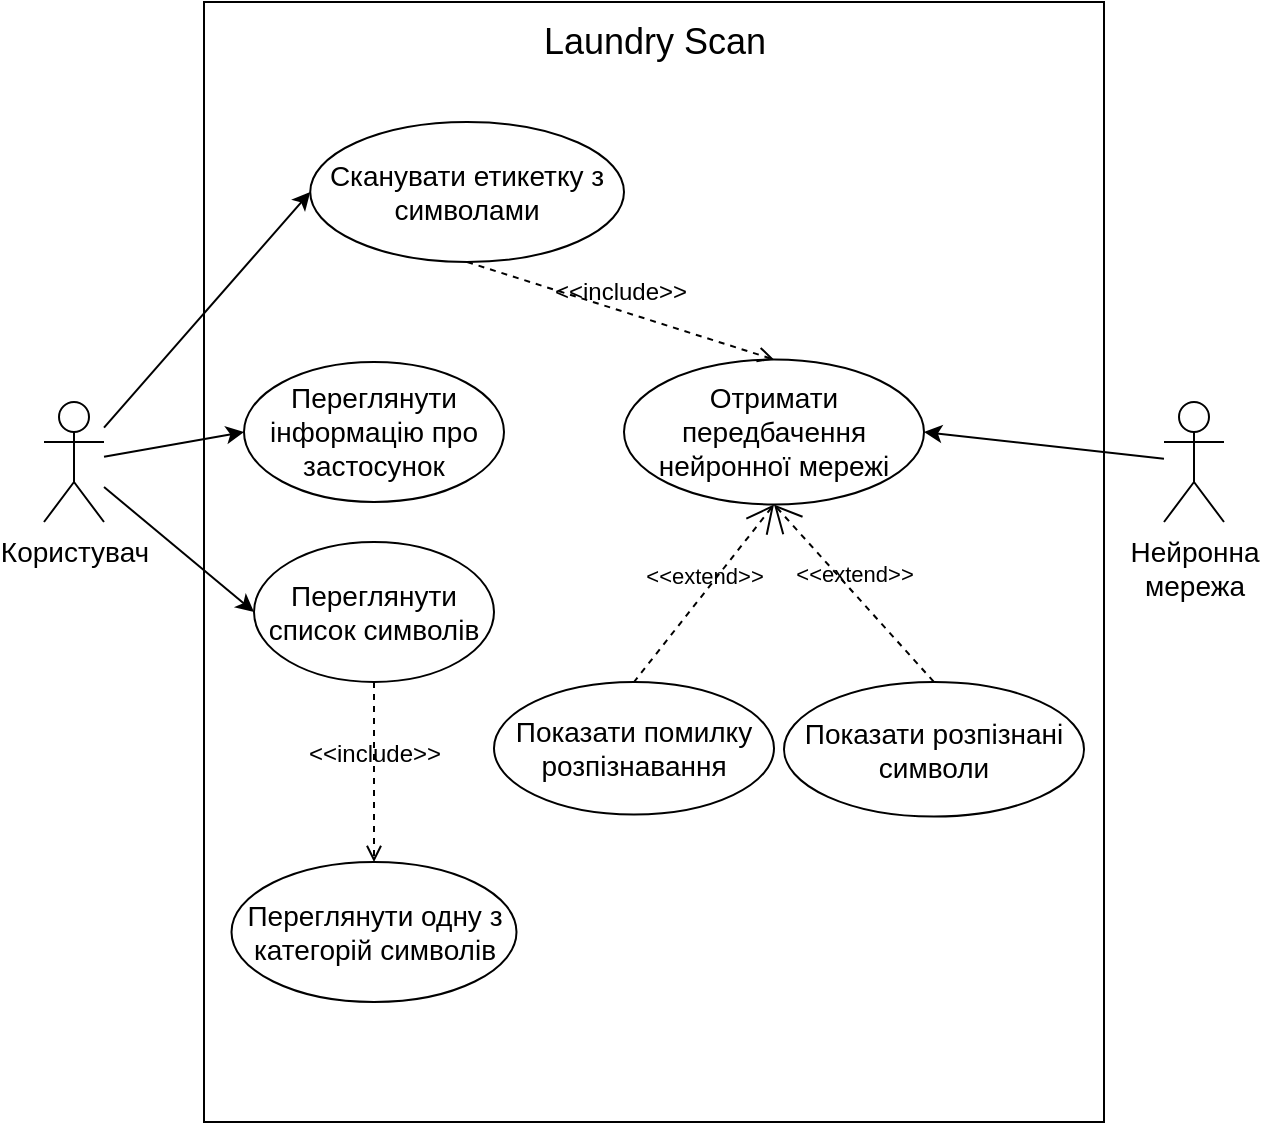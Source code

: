 <mxfile version="13.3.0" type="device"><diagram id="Au3PUeRf4EF-6sDR7rep" name="Page-1"><mxGraphModel dx="1662" dy="830" grid="1" gridSize="10" guides="1" tooltips="1" connect="1" arrows="1" fold="1" page="1" pageScale="1" pageWidth="827" pageHeight="1169" math="0" shadow="0"><root><mxCell id="0"/><mxCell id="1" parent="0"/><mxCell id="G2t4r5kJbyjmw7mWCAb9-1" value="" style="rounded=0;whiteSpace=wrap;html=1;" parent="1" vertex="1"><mxGeometry x="160" y="120" width="450" height="560" as="geometry"/></mxCell><mxCell id="G2t4r5kJbyjmw7mWCAb9-2" value="&lt;font style=&quot;font-size: 14px&quot;&gt;Користувач&lt;/font&gt;" style="shape=umlActor;verticalLabelPosition=bottom;labelBackgroundColor=#ffffff;verticalAlign=top;html=1;" parent="1" vertex="1"><mxGeometry x="80" y="320" width="30" height="60" as="geometry"/></mxCell><mxCell id="G2t4r5kJbyjmw7mWCAb9-6" value="&lt;div&gt;&lt;font style=&quot;font-size: 18px&quot;&gt;Laundry Scan&lt;/font&gt;&lt;/div&gt;" style="text;html=1;align=center;verticalAlign=middle;resizable=0;points=[];autosize=1;" parent="1" vertex="1"><mxGeometry x="320" y="130" width="130" height="20" as="geometry"/></mxCell><mxCell id="G2t4r5kJbyjmw7mWCAb9-7" value="&lt;div&gt;&lt;font style=&quot;font-size: 14px&quot;&gt;Нейронна&lt;/font&gt;&lt;/div&gt;&lt;div&gt;&lt;font style=&quot;font-size: 14px&quot;&gt;мережа&lt;/font&gt;&lt;/div&gt;" style="shape=umlActor;verticalLabelPosition=bottom;labelBackgroundColor=#ffffff;verticalAlign=top;html=1;" parent="1" vertex="1"><mxGeometry x="640" y="320" width="30" height="60" as="geometry"/></mxCell><mxCell id="G2t4r5kJbyjmw7mWCAb9-11" value="&lt;font style=&quot;font-size: 14px&quot;&gt;Переглянути список символів&lt;/font&gt;" style="ellipse;whiteSpace=wrap;html=1;" parent="1" vertex="1"><mxGeometry x="185" y="390" width="120" height="70" as="geometry"/></mxCell><mxCell id="G2t4r5kJbyjmw7mWCAb9-12" value="&lt;font style=&quot;font-size: 14px&quot;&gt;Переглянути одну з категорій символів&lt;/font&gt;" style="ellipse;whiteSpace=wrap;html=1;" parent="1" vertex="1"><mxGeometry x="173.75" y="550" width="142.5" height="70" as="geometry"/></mxCell><mxCell id="G2t4r5kJbyjmw7mWCAb9-16" value="" style="endArrow=classic;html=1;entryX=0;entryY=0.5;entryDx=0;entryDy=0;" parent="1" source="G2t4r5kJbyjmw7mWCAb9-2" target="G2t4r5kJbyjmw7mWCAb9-11" edge="1"><mxGeometry width="50" height="50" relative="1" as="geometry"><mxPoint x="380" y="390" as="sourcePoint"/><mxPoint x="430" y="340" as="targetPoint"/></mxGeometry></mxCell><mxCell id="G2t4r5kJbyjmw7mWCAb9-18" value="&lt;font style=&quot;font-size: 14px&quot;&gt;Переглянути інформацію про застосунок&lt;/font&gt;" style="ellipse;whiteSpace=wrap;html=1;" parent="1" vertex="1"><mxGeometry x="180" y="300" width="130" height="70" as="geometry"/></mxCell><mxCell id="G2t4r5kJbyjmw7mWCAb9-19" value="" style="endArrow=classic;html=1;entryX=0;entryY=0.5;entryDx=0;entryDy=0;" parent="1" source="G2t4r5kJbyjmw7mWCAb9-2" target="G2t4r5kJbyjmw7mWCAb9-18" edge="1"><mxGeometry width="50" height="50" relative="1" as="geometry"><mxPoint x="100" y="410" as="sourcePoint"/><mxPoint x="430" y="340" as="targetPoint"/></mxGeometry></mxCell><mxCell id="G2t4r5kJbyjmw7mWCAb9-24" value="&lt;div&gt;&lt;font style=&quot;font-size: 14px&quot;&gt;Сканувати етикетку з символами&lt;br&gt;&lt;/font&gt;&lt;/div&gt;" style="ellipse;whiteSpace=wrap;html=1;" parent="1" vertex="1"><mxGeometry x="213.12" y="180" width="156.88" height="70" as="geometry"/></mxCell><mxCell id="G2t4r5kJbyjmw7mWCAb9-27" value="&lt;font style=&quot;font-size: 14px&quot;&gt;Отримати передбачення нейронної мережі&lt;br&gt;&lt;/font&gt;" style="ellipse;whiteSpace=wrap;html=1;" parent="1" vertex="1"><mxGeometry x="370" y="298.75" width="150" height="72.5" as="geometry"/></mxCell><mxCell id="G2t4r5kJbyjmw7mWCAb9-25" value="" style="endArrow=classic;html=1;entryX=0;entryY=0.5;entryDx=0;entryDy=0;" parent="1" source="G2t4r5kJbyjmw7mWCAb9-2" target="G2t4r5kJbyjmw7mWCAb9-24" edge="1"><mxGeometry width="50" height="50" relative="1" as="geometry"><mxPoint x="100" y="410" as="sourcePoint"/><mxPoint x="430" y="340" as="targetPoint"/></mxGeometry></mxCell><mxCell id="G2t4r5kJbyjmw7mWCAb9-26" value="&lt;font style=&quot;font-size: 12px&quot;&gt;&amp;lt;&amp;lt;include&amp;gt;&amp;gt;&lt;/font&gt;" style="edgeStyle=none;html=1;endArrow=open;verticalAlign=bottom;dashed=1;labelBackgroundColor=none;exitX=0.5;exitY=1;exitDx=0;exitDy=0;entryX=0.5;entryY=0;entryDx=0;entryDy=0;" parent="1" source="G2t4r5kJbyjmw7mWCAb9-11" target="G2t4r5kJbyjmw7mWCAb9-12" edge="1"><mxGeometry width="160" relative="1" as="geometry"><mxPoint x="320" y="370" as="sourcePoint"/><mxPoint x="480" y="370" as="targetPoint"/></mxGeometry></mxCell><mxCell id="G2t4r5kJbyjmw7mWCAb9-29" value="&lt;font style=&quot;font-size: 12px&quot;&gt;&amp;lt;&amp;lt;include&amp;gt;&amp;gt;&lt;/font&gt;" style="edgeStyle=none;html=1;endArrow=open;verticalAlign=bottom;dashed=1;labelBackgroundColor=none;exitX=0.5;exitY=1;exitDx=0;exitDy=0;entryX=0.5;entryY=0;entryDx=0;entryDy=0;" parent="1" source="G2t4r5kJbyjmw7mWCAb9-24" target="G2t4r5kJbyjmw7mWCAb9-27" edge="1"><mxGeometry width="160" relative="1" as="geometry"><mxPoint x="320" y="370" as="sourcePoint"/><mxPoint x="480" y="370" as="targetPoint"/></mxGeometry></mxCell><mxCell id="G2t4r5kJbyjmw7mWCAb9-34" value="&lt;font style=&quot;font-size: 14px&quot;&gt;Показати помилку розпізнавання&lt;br&gt;&lt;/font&gt;" style="ellipse;whiteSpace=wrap;html=1;" parent="1" vertex="1"><mxGeometry x="305" y="460" width="140" height="66.25" as="geometry"/></mxCell><mxCell id="G2t4r5kJbyjmw7mWCAb9-35" value="&lt;font style=&quot;font-size: 14px&quot;&gt;Показати розпізнані символи&lt;/font&gt;" style="ellipse;whiteSpace=wrap;html=1;" parent="1" vertex="1"><mxGeometry x="450" y="460" width="150" height="67.25" as="geometry"/></mxCell><mxCell id="G2t4r5kJbyjmw7mWCAb9-45" value="" style="endArrow=classic;html=1;entryX=1;entryY=0.5;entryDx=0;entryDy=0;" parent="1" source="G2t4r5kJbyjmw7mWCAb9-7" target="G2t4r5kJbyjmw7mWCAb9-27" edge="1"><mxGeometry width="50" height="50" relative="1" as="geometry"><mxPoint x="430" y="440" as="sourcePoint"/><mxPoint x="480" y="390" as="targetPoint"/></mxGeometry></mxCell><mxCell id="dx4TQTQbUHxrHAZnv0AZ-1" value="&amp;lt;&amp;lt;extend&amp;gt;&amp;gt;" style="edgeStyle=none;html=1;startArrow=open;endArrow=none;startSize=12;verticalAlign=bottom;dashed=1;labelBackgroundColor=none;exitX=0.5;exitY=1;exitDx=0;exitDy=0;entryX=0.5;entryY=0;entryDx=0;entryDy=0;" edge="1" parent="1" source="G2t4r5kJbyjmw7mWCAb9-27" target="G2t4r5kJbyjmw7mWCAb9-35"><mxGeometry width="160" relative="1" as="geometry"><mxPoint x="470" y="430" as="sourcePoint"/><mxPoint x="630" y="430" as="targetPoint"/></mxGeometry></mxCell><mxCell id="dx4TQTQbUHxrHAZnv0AZ-5" value="&amp;lt;&amp;lt;extend&amp;gt;&amp;gt;" style="edgeStyle=none;html=1;startArrow=open;endArrow=none;startSize=12;verticalAlign=bottom;dashed=1;labelBackgroundColor=none;entryX=0.5;entryY=0;entryDx=0;entryDy=0;exitX=0.5;exitY=1;exitDx=0;exitDy=0;" edge="1" parent="1" source="G2t4r5kJbyjmw7mWCAb9-27" target="G2t4r5kJbyjmw7mWCAb9-34"><mxGeometry width="160" relative="1" as="geometry"><mxPoint x="420" y="430" as="sourcePoint"/><mxPoint x="580" y="430" as="targetPoint"/></mxGeometry></mxCell></root></mxGraphModel></diagram></mxfile>